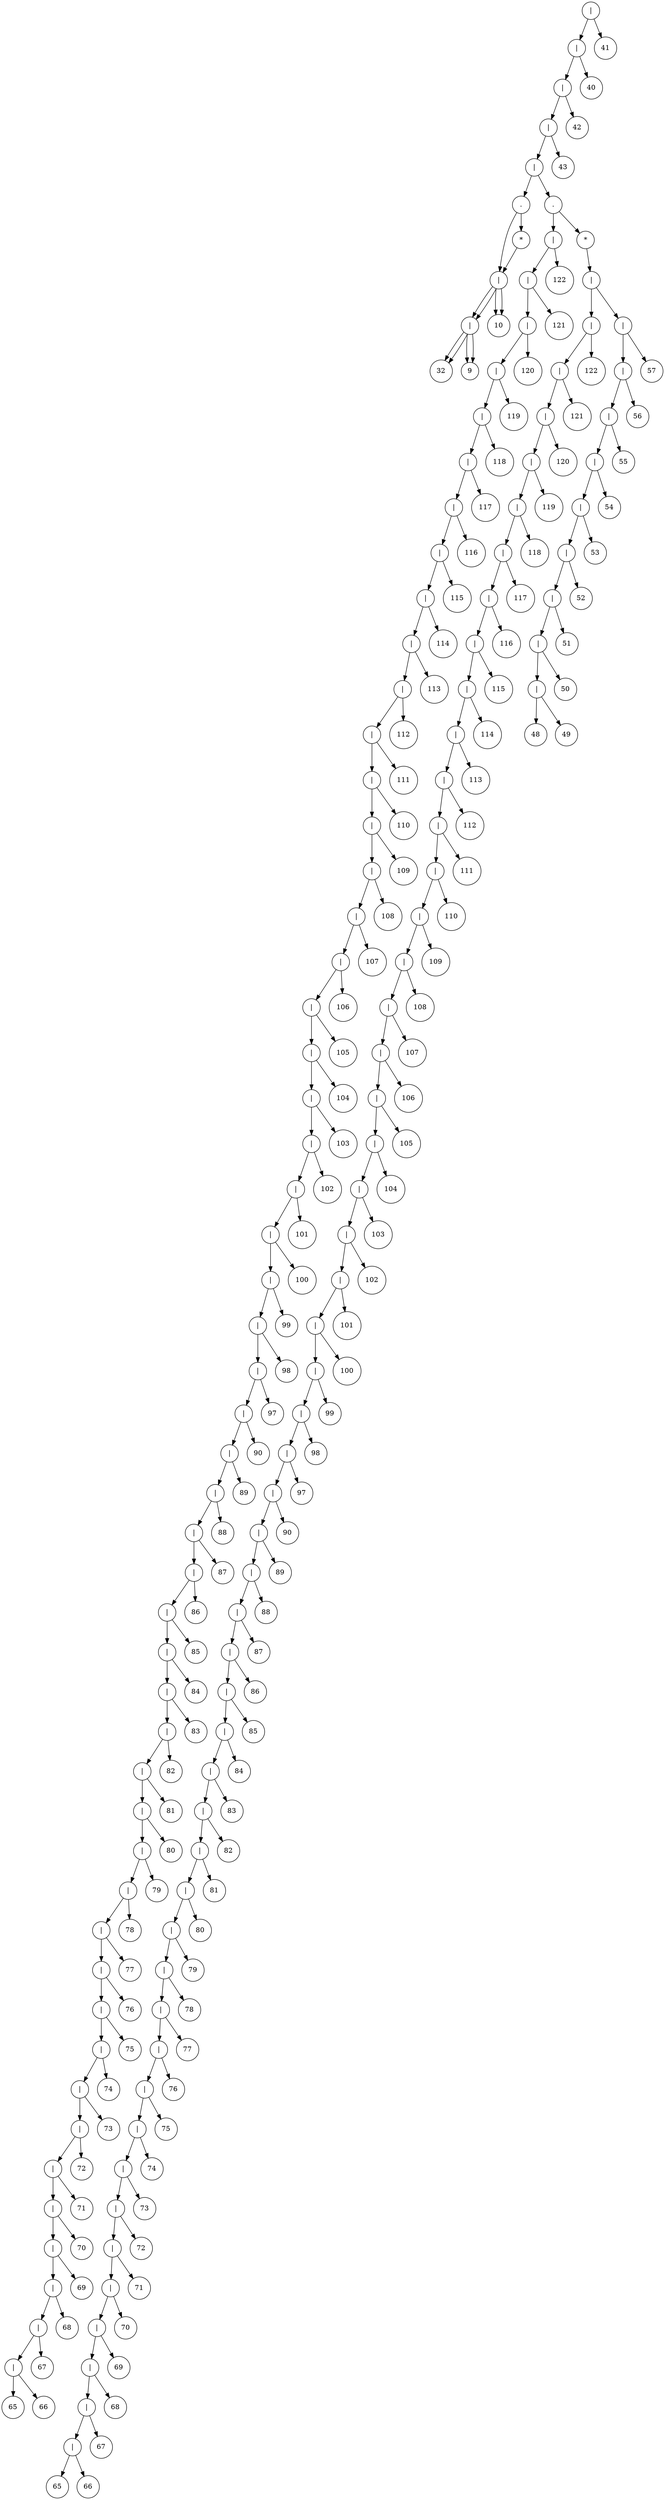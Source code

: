 // resultado
digraph tree {
	graph [rankdir=TB]
	2363329922864 [label="|" shape=circle]
	2363329922768 [label="|" shape=circle]
	2363329922672 [label="|" shape=circle]
	2363329922576 [label="|" shape=circle]
	2363329922480 [label="|" shape=circle]
	2363329731152 [label="." shape=circle]
	2363329731104 [label="|" shape=circle]
	2363329731008 [label="|" shape=circle]
	2363329730912 [label=32 shape=circle]
	2363329731008 -> 2363329730912
	2363329730960 [label=9 shape=circle]
	2363329731008 -> 2363329730960
	2363329731104 -> 2363329731008
	2363329731056 [label=10 shape=circle]
	2363329731104 -> 2363329731056
	2363329731152 -> 2363329731104
	2363329731200 [label="*" shape=circle]
	2363329731104 [label="|" shape=circle]
	2363329731008 [label="|" shape=circle]
	2363329730912 [label=32 shape=circle]
	2363329731008 -> 2363329730912
	2363329730960 [label=9 shape=circle]
	2363329731008 -> 2363329730960
	2363329731104 -> 2363329731008
	2363329731056 [label=10 shape=circle]
	2363329731104 -> 2363329731056
	2363329731200 -> 2363329731104
	2363329731152 -> 2363329731200
	2363329922480 -> 2363329731152
	2363329922432 [label="." shape=circle]
	2363329736144 [label="|" shape=circle]
	2363329736048 [label="|" shape=circle]
	2363329735952 [label="|" shape=circle]
	2363329735856 [label="|" shape=circle]
	2363329735760 [label="|" shape=circle]
	2363329735664 [label="|" shape=circle]
	2363329735568 [label="|" shape=circle]
	2363329735472 [label="|" shape=circle]
	2363329735376 [label="|" shape=circle]
	2363329735280 [label="|" shape=circle]
	2363329735184 [label="|" shape=circle]
	2363329735088 [label="|" shape=circle]
	2363329734992 [label="|" shape=circle]
	2363329734896 [label="|" shape=circle]
	2363329734800 [label="|" shape=circle]
	2363329734704 [label="|" shape=circle]
	2363329734608 [label="|" shape=circle]
	2363329734512 [label="|" shape=circle]
	2363329734416 [label="|" shape=circle]
	2363329734320 [label="|" shape=circle]
	2363329734224 [label="|" shape=circle]
	2363329734128 [label="|" shape=circle]
	2363329734032 [label="|" shape=circle]
	2363329733936 [label="|" shape=circle]
	2363329733840 [label="|" shape=circle]
	2363329733744 [label="|" shape=circle]
	2363329733648 [label="|" shape=circle]
	2363329733552 [label="|" shape=circle]
	2363329733456 [label="|" shape=circle]
	2363329733360 [label="|" shape=circle]
	2363329733264 [label="|" shape=circle]
	2363329733168 [label="|" shape=circle]
	2363329733072 [label="|" shape=circle]
	2363329732976 [label="|" shape=circle]
	2363329732880 [label="|" shape=circle]
	2363329732784 [label="|" shape=circle]
	2363329732688 [label="|" shape=circle]
	2363329732592 [label="|" shape=circle]
	2363329732496 [label="|" shape=circle]
	2363329732400 [label="|" shape=circle]
	2363329732304 [label="|" shape=circle]
	2363329732208 [label="|" shape=circle]
	2363329732112 [label="|" shape=circle]
	2363329732016 [label="|" shape=circle]
	2363329731920 [label="|" shape=circle]
	2363329731824 [label="|" shape=circle]
	2363329731728 [label="|" shape=circle]
	2363329731632 [label="|" shape=circle]
	2363329731536 [label="|" shape=circle]
	2363329731440 [label="|" shape=circle]
	2363329731344 [label="|" shape=circle]
	2363329731248 [label=65 shape=circle]
	2363329731344 -> 2363329731248
	2363329731296 [label=66 shape=circle]
	2363329731344 -> 2363329731296
	2363329731440 -> 2363329731344
	2363329731392 [label=67 shape=circle]
	2363329731440 -> 2363329731392
	2363329731536 -> 2363329731440
	2363329731488 [label=68 shape=circle]
	2363329731536 -> 2363329731488
	2363329731632 -> 2363329731536
	2363329731584 [label=69 shape=circle]
	2363329731632 -> 2363329731584
	2363329731728 -> 2363329731632
	2363329731680 [label=70 shape=circle]
	2363329731728 -> 2363329731680
	2363329731824 -> 2363329731728
	2363329731776 [label=71 shape=circle]
	2363329731824 -> 2363329731776
	2363329731920 -> 2363329731824
	2363329731872 [label=72 shape=circle]
	2363329731920 -> 2363329731872
	2363329732016 -> 2363329731920
	2363329731968 [label=73 shape=circle]
	2363329732016 -> 2363329731968
	2363329732112 -> 2363329732016
	2363329732064 [label=74 shape=circle]
	2363329732112 -> 2363329732064
	2363329732208 -> 2363329732112
	2363329732160 [label=75 shape=circle]
	2363329732208 -> 2363329732160
	2363329732304 -> 2363329732208
	2363329732256 [label=76 shape=circle]
	2363329732304 -> 2363329732256
	2363329732400 -> 2363329732304
	2363329732352 [label=77 shape=circle]
	2363329732400 -> 2363329732352
	2363329732496 -> 2363329732400
	2363329732448 [label=78 shape=circle]
	2363329732496 -> 2363329732448
	2363329732592 -> 2363329732496
	2363329732544 [label=79 shape=circle]
	2363329732592 -> 2363329732544
	2363329732688 -> 2363329732592
	2363329732640 [label=80 shape=circle]
	2363329732688 -> 2363329732640
	2363329732784 -> 2363329732688
	2363329732736 [label=81 shape=circle]
	2363329732784 -> 2363329732736
	2363329732880 -> 2363329732784
	2363329732832 [label=82 shape=circle]
	2363329732880 -> 2363329732832
	2363329732976 -> 2363329732880
	2363329732928 [label=83 shape=circle]
	2363329732976 -> 2363329732928
	2363329733072 -> 2363329732976
	2363329733024 [label=84 shape=circle]
	2363329733072 -> 2363329733024
	2363329733168 -> 2363329733072
	2363329733120 [label=85 shape=circle]
	2363329733168 -> 2363329733120
	2363329733264 -> 2363329733168
	2363329733216 [label=86 shape=circle]
	2363329733264 -> 2363329733216
	2363329733360 -> 2363329733264
	2363329733312 [label=87 shape=circle]
	2363329733360 -> 2363329733312
	2363329733456 -> 2363329733360
	2363329733408 [label=88 shape=circle]
	2363329733456 -> 2363329733408
	2363329733552 -> 2363329733456
	2363329733504 [label=89 shape=circle]
	2363329733552 -> 2363329733504
	2363329733648 -> 2363329733552
	2363329733600 [label=90 shape=circle]
	2363329733648 -> 2363329733600
	2363329733744 -> 2363329733648
	2363329733696 [label=97 shape=circle]
	2363329733744 -> 2363329733696
	2363329733840 -> 2363329733744
	2363329733792 [label=98 shape=circle]
	2363329733840 -> 2363329733792
	2363329733936 -> 2363329733840
	2363329733888 [label=99 shape=circle]
	2363329733936 -> 2363329733888
	2363329734032 -> 2363329733936
	2363329733984 [label=100 shape=circle]
	2363329734032 -> 2363329733984
	2363329734128 -> 2363329734032
	2363329734080 [label=101 shape=circle]
	2363329734128 -> 2363329734080
	2363329734224 -> 2363329734128
	2363329734176 [label=102 shape=circle]
	2363329734224 -> 2363329734176
	2363329734320 -> 2363329734224
	2363329734272 [label=103 shape=circle]
	2363329734320 -> 2363329734272
	2363329734416 -> 2363329734320
	2363329734368 [label=104 shape=circle]
	2363329734416 -> 2363329734368
	2363329734512 -> 2363329734416
	2363329734464 [label=105 shape=circle]
	2363329734512 -> 2363329734464
	2363329734608 -> 2363329734512
	2363329734560 [label=106 shape=circle]
	2363329734608 -> 2363329734560
	2363329734704 -> 2363329734608
	2363329734656 [label=107 shape=circle]
	2363329734704 -> 2363329734656
	2363329734800 -> 2363329734704
	2363329734752 [label=108 shape=circle]
	2363329734800 -> 2363329734752
	2363329734896 -> 2363329734800
	2363329734848 [label=109 shape=circle]
	2363329734896 -> 2363329734848
	2363329734992 -> 2363329734896
	2363329734944 [label=110 shape=circle]
	2363329734992 -> 2363329734944
	2363329735088 -> 2363329734992
	2363329735040 [label=111 shape=circle]
	2363329735088 -> 2363329735040
	2363329735184 -> 2363329735088
	2363329735136 [label=112 shape=circle]
	2363329735184 -> 2363329735136
	2363329735280 -> 2363329735184
	2363329735232 [label=113 shape=circle]
	2363329735280 -> 2363329735232
	2363329735376 -> 2363329735280
	2363329735328 [label=114 shape=circle]
	2363329735376 -> 2363329735328
	2363329735472 -> 2363329735376
	2363329735424 [label=115 shape=circle]
	2363329735472 -> 2363329735424
	2363329735568 -> 2363329735472
	2363329735520 [label=116 shape=circle]
	2363329735568 -> 2363329735520
	2363329735664 -> 2363329735568
	2363329735616 [label=117 shape=circle]
	2363329735664 -> 2363329735616
	2363329735760 -> 2363329735664
	2363329735712 [label=118 shape=circle]
	2363329735760 -> 2363329735712
	2363329735856 -> 2363329735760
	2363329735808 [label=119 shape=circle]
	2363329735856 -> 2363329735808
	2363329735952 -> 2363329735856
	2363329735904 [label=120 shape=circle]
	2363329735952 -> 2363329735904
	2363329736048 -> 2363329735952
	2363329736000 [label=121 shape=circle]
	2363329736048 -> 2363329736000
	2363329736144 -> 2363329736048
	2363329736096 [label=122 shape=circle]
	2363329736144 -> 2363329736096
	2363329922432 -> 2363329736144
	2363329922384 [label="*" shape=circle]
	2363329922336 [label="|" shape=circle]
	2363329921376 [label="|" shape=circle]
	2363329921280 [label="|" shape=circle]
	2363329921184 [label="|" shape=circle]
	2363329921088 [label="|" shape=circle]
	2363329740704 [label="|" shape=circle]
	2363329740608 [label="|" shape=circle]
	2363329740512 [label="|" shape=circle]
	2363329740416 [label="|" shape=circle]
	2363329740320 [label="|" shape=circle]
	2363329740224 [label="|" shape=circle]
	2363329740128 [label="|" shape=circle]
	2363329740032 [label="|" shape=circle]
	2363329739936 [label="|" shape=circle]
	2363329739840 [label="|" shape=circle]
	2363329739744 [label="|" shape=circle]
	2363329739648 [label="|" shape=circle]
	2363329739552 [label="|" shape=circle]
	2363329739456 [label="|" shape=circle]
	2363329739360 [label="|" shape=circle]
	2363329739264 [label="|" shape=circle]
	2363329739168 [label="|" shape=circle]
	2363329739072 [label="|" shape=circle]
	2363329738976 [label="|" shape=circle]
	2363329738880 [label="|" shape=circle]
	2363329738784 [label="|" shape=circle]
	2363329738688 [label="|" shape=circle]
	2363329738592 [label="|" shape=circle]
	2363329738496 [label="|" shape=circle]
	2363329738400 [label="|" shape=circle]
	2363329738304 [label="|" shape=circle]
	2363329738208 [label="|" shape=circle]
	2363329738112 [label="|" shape=circle]
	2363329738016 [label="|" shape=circle]
	2363329737920 [label="|" shape=circle]
	2363329737824 [label="|" shape=circle]
	2363329737728 [label="|" shape=circle]
	2363329737632 [label="|" shape=circle]
	2363329737536 [label="|" shape=circle]
	2363329737440 [label="|" shape=circle]
	2363329737344 [label="|" shape=circle]
	2363329737248 [label="|" shape=circle]
	2363329737152 [label="|" shape=circle]
	2363329737056 [label="|" shape=circle]
	2363329736960 [label="|" shape=circle]
	2363329736864 [label="|" shape=circle]
	2363329736768 [label="|" shape=circle]
	2363329736672 [label="|" shape=circle]
	2363329736576 [label="|" shape=circle]
	2363329736480 [label="|" shape=circle]
	2363329736384 [label="|" shape=circle]
	2363329736288 [label="|" shape=circle]
	2363329736192 [label=65 shape=circle]
	2363329736288 -> 2363329736192
	2363329736240 [label=66 shape=circle]
	2363329736288 -> 2363329736240
	2363329736384 -> 2363329736288
	2363329736336 [label=67 shape=circle]
	2363329736384 -> 2363329736336
	2363329736480 -> 2363329736384
	2363329736432 [label=68 shape=circle]
	2363329736480 -> 2363329736432
	2363329736576 -> 2363329736480
	2363329736528 [label=69 shape=circle]
	2363329736576 -> 2363329736528
	2363329736672 -> 2363329736576
	2363329736624 [label=70 shape=circle]
	2363329736672 -> 2363329736624
	2363329736768 -> 2363329736672
	2363329736720 [label=71 shape=circle]
	2363329736768 -> 2363329736720
	2363329736864 -> 2363329736768
	2363329736816 [label=72 shape=circle]
	2363329736864 -> 2363329736816
	2363329736960 -> 2363329736864
	2363329736912 [label=73 shape=circle]
	2363329736960 -> 2363329736912
	2363329737056 -> 2363329736960
	2363329737008 [label=74 shape=circle]
	2363329737056 -> 2363329737008
	2363329737152 -> 2363329737056
	2363329737104 [label=75 shape=circle]
	2363329737152 -> 2363329737104
	2363329737248 -> 2363329737152
	2363329737200 [label=76 shape=circle]
	2363329737248 -> 2363329737200
	2363329737344 -> 2363329737248
	2363329737296 [label=77 shape=circle]
	2363329737344 -> 2363329737296
	2363329737440 -> 2363329737344
	2363329737392 [label=78 shape=circle]
	2363329737440 -> 2363329737392
	2363329737536 -> 2363329737440
	2363329737488 [label=79 shape=circle]
	2363329737536 -> 2363329737488
	2363329737632 -> 2363329737536
	2363329737584 [label=80 shape=circle]
	2363329737632 -> 2363329737584
	2363329737728 -> 2363329737632
	2363329737680 [label=81 shape=circle]
	2363329737728 -> 2363329737680
	2363329737824 -> 2363329737728
	2363329737776 [label=82 shape=circle]
	2363329737824 -> 2363329737776
	2363329737920 -> 2363329737824
	2363329737872 [label=83 shape=circle]
	2363329737920 -> 2363329737872
	2363329738016 -> 2363329737920
	2363329737968 [label=84 shape=circle]
	2363329738016 -> 2363329737968
	2363329738112 -> 2363329738016
	2363329738064 [label=85 shape=circle]
	2363329738112 -> 2363329738064
	2363329738208 -> 2363329738112
	2363329738160 [label=86 shape=circle]
	2363329738208 -> 2363329738160
	2363329738304 -> 2363329738208
	2363329738256 [label=87 shape=circle]
	2363329738304 -> 2363329738256
	2363329738400 -> 2363329738304
	2363329738352 [label=88 shape=circle]
	2363329738400 -> 2363329738352
	2363329738496 -> 2363329738400
	2363329738448 [label=89 shape=circle]
	2363329738496 -> 2363329738448
	2363329738592 -> 2363329738496
	2363329738544 [label=90 shape=circle]
	2363329738592 -> 2363329738544
	2363329738688 -> 2363329738592
	2363329738640 [label=97 shape=circle]
	2363329738688 -> 2363329738640
	2363329738784 -> 2363329738688
	2363329738736 [label=98 shape=circle]
	2363329738784 -> 2363329738736
	2363329738880 -> 2363329738784
	2363329738832 [label=99 shape=circle]
	2363329738880 -> 2363329738832
	2363329738976 -> 2363329738880
	2363329738928 [label=100 shape=circle]
	2363329738976 -> 2363329738928
	2363329739072 -> 2363329738976
	2363329739024 [label=101 shape=circle]
	2363329739072 -> 2363329739024
	2363329739168 -> 2363329739072
	2363329739120 [label=102 shape=circle]
	2363329739168 -> 2363329739120
	2363329739264 -> 2363329739168
	2363329739216 [label=103 shape=circle]
	2363329739264 -> 2363329739216
	2363329739360 -> 2363329739264
	2363329739312 [label=104 shape=circle]
	2363329739360 -> 2363329739312
	2363329739456 -> 2363329739360
	2363329739408 [label=105 shape=circle]
	2363329739456 -> 2363329739408
	2363329739552 -> 2363329739456
	2363329739504 [label=106 shape=circle]
	2363329739552 -> 2363329739504
	2363329739648 -> 2363329739552
	2363329739600 [label=107 shape=circle]
	2363329739648 -> 2363329739600
	2363329739744 -> 2363329739648
	2363329739696 [label=108 shape=circle]
	2363329739744 -> 2363329739696
	2363329739840 -> 2363329739744
	2363329739792 [label=109 shape=circle]
	2363329739840 -> 2363329739792
	2363329739936 -> 2363329739840
	2363329739888 [label=110 shape=circle]
	2363329739936 -> 2363329739888
	2363329740032 -> 2363329739936
	2363329739984 [label=111 shape=circle]
	2363329740032 -> 2363329739984
	2363329740128 -> 2363329740032
	2363329740080 [label=112 shape=circle]
	2363329740128 -> 2363329740080
	2363329740224 -> 2363329740128
	2363329740176 [label=113 shape=circle]
	2363329740224 -> 2363329740176
	2363329740320 -> 2363329740224
	2363329740272 [label=114 shape=circle]
	2363329740320 -> 2363329740272
	2363329740416 -> 2363329740320
	2363329740368 [label=115 shape=circle]
	2363329740416 -> 2363329740368
	2363329740512 -> 2363329740416
	2363329740464 [label=116 shape=circle]
	2363329740512 -> 2363329740464
	2363329740608 -> 2363329740512
	2363329740560 [label=117 shape=circle]
	2363329740608 -> 2363329740560
	2363329740704 -> 2363329740608
	2363329740656 [label=118 shape=circle]
	2363329740704 -> 2363329740656
	2363329921088 -> 2363329740704
	2363329740752 [label=119 shape=circle]
	2363329921088 -> 2363329740752
	2363329921184 -> 2363329921088
	2363329921136 [label=120 shape=circle]
	2363329921184 -> 2363329921136
	2363329921280 -> 2363329921184
	2363329921232 [label=121 shape=circle]
	2363329921280 -> 2363329921232
	2363329921376 -> 2363329921280
	2363329921328 [label=122 shape=circle]
	2363329921376 -> 2363329921328
	2363329922336 -> 2363329921376
	2363329922288 [label="|" shape=circle]
	2363329922192 [label="|" shape=circle]
	2363329922096 [label="|" shape=circle]
	2363329922000 [label="|" shape=circle]
	2363329921904 [label="|" shape=circle]
	2363329921808 [label="|" shape=circle]
	2363329921712 [label="|" shape=circle]
	2363329921616 [label="|" shape=circle]
	2363329921520 [label="|" shape=circle]
	2363329921424 [label=48 shape=circle]
	2363329921520 -> 2363329921424
	2363329921472 [label=49 shape=circle]
	2363329921520 -> 2363329921472
	2363329921616 -> 2363329921520
	2363329921568 [label=50 shape=circle]
	2363329921616 -> 2363329921568
	2363329921712 -> 2363329921616
	2363329921664 [label=51 shape=circle]
	2363329921712 -> 2363329921664
	2363329921808 -> 2363329921712
	2363329921760 [label=52 shape=circle]
	2363329921808 -> 2363329921760
	2363329921904 -> 2363329921808
	2363329921856 [label=53 shape=circle]
	2363329921904 -> 2363329921856
	2363329922000 -> 2363329921904
	2363329921952 [label=54 shape=circle]
	2363329922000 -> 2363329921952
	2363329922096 -> 2363329922000
	2363329922048 [label=55 shape=circle]
	2363329922096 -> 2363329922048
	2363329922192 -> 2363329922096
	2363329922144 [label=56 shape=circle]
	2363329922192 -> 2363329922144
	2363329922288 -> 2363329922192
	2363329922240 [label=57 shape=circle]
	2363329922288 -> 2363329922240
	2363329922336 -> 2363329922288
	2363329922384 -> 2363329922336
	2363329922432 -> 2363329922384
	2363329922480 -> 2363329922432
	2363329922576 -> 2363329922480
	2363329922528 [label=43 shape=circle]
	2363329922576 -> 2363329922528
	2363329922672 -> 2363329922576
	2363329922624 [label=42 shape=circle]
	2363329922672 -> 2363329922624
	2363329922768 -> 2363329922672
	2363329922720 [label=40 shape=circle]
	2363329922768 -> 2363329922720
	2363329922864 -> 2363329922768
	2363329922816 [label=41 shape=circle]
	2363329922864 -> 2363329922816
}
